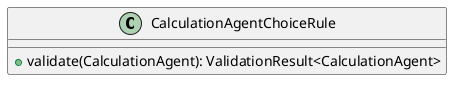 @startuml

    class CalculationAgentChoiceRule [[CalculationAgentChoiceRule.html]] {
        +validate(CalculationAgent): ValidationResult<CalculationAgent>
    }

@enduml
